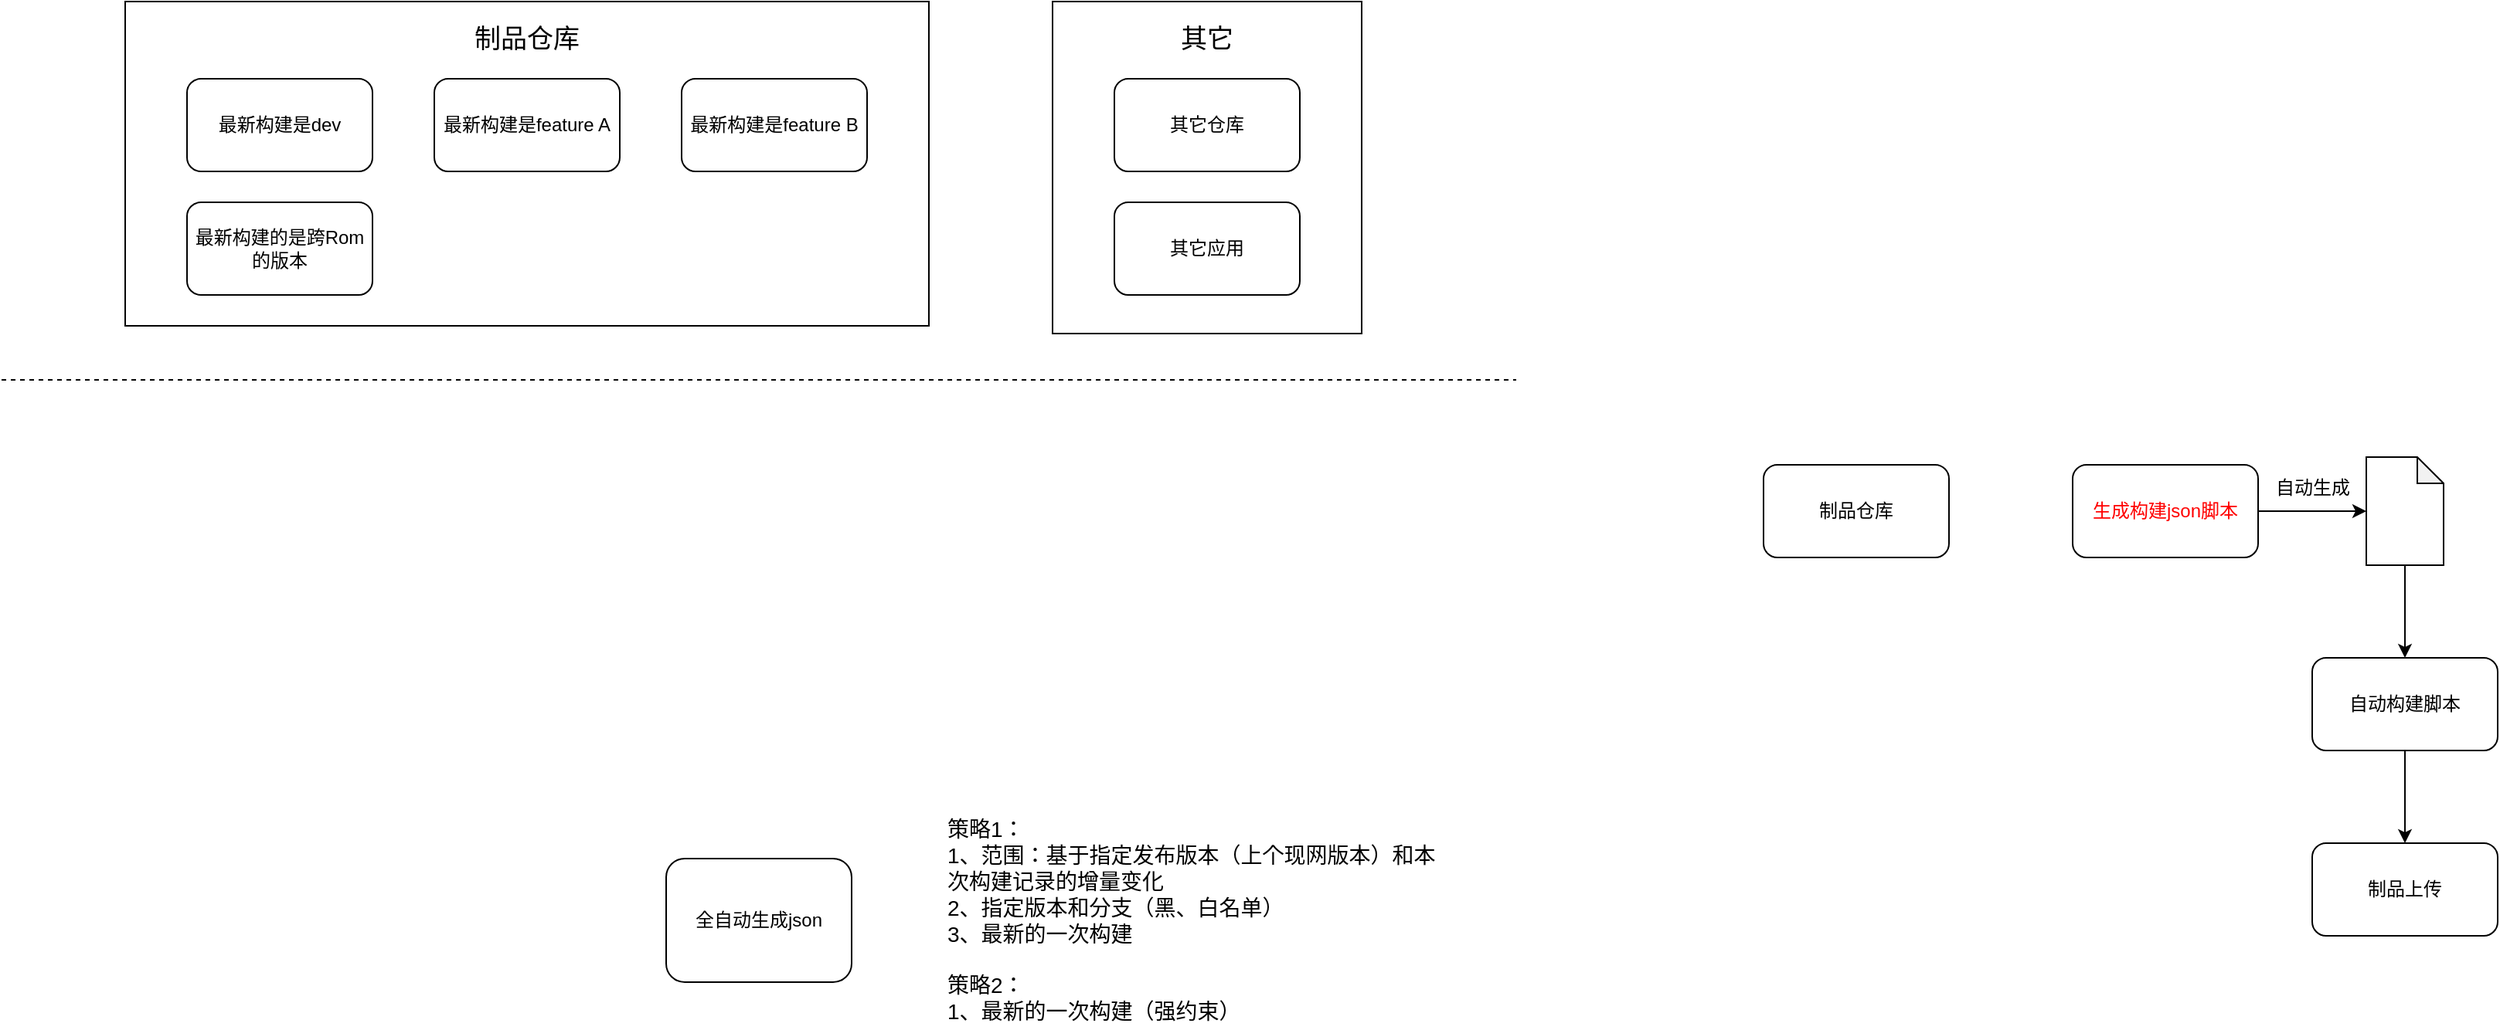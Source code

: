 <mxfile version="12.4.7" type="github">
  <diagram id="FAg1cW05P3NnOw4gdnMJ" name="Page-1">
    <mxGraphModel dx="1149" dy="507" grid="1" gridSize="10" guides="1" tooltips="1" connect="1" arrows="1" fold="1" page="1" pageScale="1" pageWidth="827" pageHeight="1169" math="0" shadow="0">
      <root>
        <mxCell id="0"/>
        <mxCell id="1" parent="0"/>
        <mxCell id="vgUbjpSqmQ3m78ZxgBPh-3" value="" style="rounded=0;whiteSpace=wrap;html=1;" parent="1" vertex="1">
          <mxGeometry x="80" y="25" width="520" height="210" as="geometry"/>
        </mxCell>
        <mxCell id="HkO8PeexPBnHm8WG3Wcb-1" value="最新构建是dev" style="rounded=1;whiteSpace=wrap;html=1;" parent="1" vertex="1">
          <mxGeometry x="120" y="75" width="120" height="60" as="geometry"/>
        </mxCell>
        <mxCell id="vgUbjpSqmQ3m78ZxgBPh-1" value="最新构建是feature A" style="rounded=1;whiteSpace=wrap;html=1;" parent="1" vertex="1">
          <mxGeometry x="280" y="75" width="120" height="60" as="geometry"/>
        </mxCell>
        <mxCell id="vgUbjpSqmQ3m78ZxgBPh-2" value="最新构建是feature B" style="rounded=1;whiteSpace=wrap;html=1;" parent="1" vertex="1">
          <mxGeometry x="440" y="75" width="120" height="60" as="geometry"/>
        </mxCell>
        <mxCell id="vgUbjpSqmQ3m78ZxgBPh-4" value="全自动生成json" style="rounded=1;whiteSpace=wrap;html=1;" parent="1" vertex="1">
          <mxGeometry x="430" y="580" width="120" height="80" as="geometry"/>
        </mxCell>
        <mxCell id="vgUbjpSqmQ3m78ZxgBPh-22" value="策略1：&lt;br&gt;1、范围：基于指定发布版本（上个现网版本）和本次构建记录的增量变化&lt;br style=&quot;font-size: 14px&quot;&gt;2、指定版本和分支（黑、白名单）&lt;br style=&quot;font-size: 14px&quot;&gt;3、最新的一次构建&lt;br&gt;&lt;br&gt;策略2：&lt;br&gt;1、最新的一次构建（强约束）" style="text;html=1;strokeColor=none;fillColor=none;align=left;verticalAlign=middle;whiteSpace=wrap;rounded=0;fontSize=14;" parent="1" vertex="1">
          <mxGeometry x="610" y="550" width="320" height="140" as="geometry"/>
        </mxCell>
        <mxCell id="7iL746voWy9-eUK7LAxA-2" value="" style="endArrow=none;dashed=1;html=1;" edge="1" parent="1">
          <mxGeometry width="50" height="50" relative="1" as="geometry">
            <mxPoint y="270" as="sourcePoint"/>
            <mxPoint x="980" y="270" as="targetPoint"/>
          </mxGeometry>
        </mxCell>
        <mxCell id="7iL746voWy9-eUK7LAxA-5" value="" style="rounded=0;whiteSpace=wrap;html=1;" vertex="1" parent="1">
          <mxGeometry x="680" y="25" width="200" height="215" as="geometry"/>
        </mxCell>
        <mxCell id="7iL746voWy9-eUK7LAxA-6" value="其它" style="text;html=1;strokeColor=none;fillColor=none;align=center;verticalAlign=middle;whiteSpace=wrap;rounded=0;fontSize=17;" vertex="1" parent="1">
          <mxGeometry x="755" y="35" width="50" height="30" as="geometry"/>
        </mxCell>
        <mxCell id="7iL746voWy9-eUK7LAxA-7" value="其它仓库" style="rounded=1;whiteSpace=wrap;html=1;" vertex="1" parent="1">
          <mxGeometry x="720" y="75" width="120" height="60" as="geometry"/>
        </mxCell>
        <mxCell id="7iL746voWy9-eUK7LAxA-8" value="其它应用" style="rounded=1;whiteSpace=wrap;html=1;" vertex="1" parent="1">
          <mxGeometry x="720" y="155" width="120" height="60" as="geometry"/>
        </mxCell>
        <mxCell id="7iL746voWy9-eUK7LAxA-9" value="最新构建的是跨Rom的版本" style="rounded=1;whiteSpace=wrap;html=1;" vertex="1" parent="1">
          <mxGeometry x="120" y="155" width="120" height="60" as="geometry"/>
        </mxCell>
        <mxCell id="7iL746voWy9-eUK7LAxA-10" value="制品仓库" style="text;html=1;strokeColor=none;fillColor=none;align=center;verticalAlign=middle;whiteSpace=wrap;rounded=0;fontSize=17;" vertex="1" parent="1">
          <mxGeometry x="290" y="35" width="100" height="30" as="geometry"/>
        </mxCell>
        <mxCell id="7iL746voWy9-eUK7LAxA-25" value="" style="edgeStyle=orthogonalEdgeStyle;rounded=0;orthogonalLoop=1;jettySize=auto;html=1;" edge="1" parent="1" source="7iL746voWy9-eUK7LAxA-12" target="7iL746voWy9-eUK7LAxA-18">
          <mxGeometry relative="1" as="geometry"/>
        </mxCell>
        <mxCell id="7iL746voWy9-eUK7LAxA-26" value="自动生成" style="text;html=1;align=center;verticalAlign=middle;resizable=0;points=[];labelBackgroundColor=#ffffff;" vertex="1" connectable="0" parent="7iL746voWy9-eUK7LAxA-25">
          <mxGeometry x="-0.171" relative="1" as="geometry">
            <mxPoint x="6" y="-15" as="offset"/>
          </mxGeometry>
        </mxCell>
        <mxCell id="7iL746voWy9-eUK7LAxA-12" value="&lt;font color=&quot;#ff0000&quot;&gt;生成构建json脚本&lt;/font&gt;" style="rounded=1;whiteSpace=wrap;html=1;" vertex="1" parent="1">
          <mxGeometry x="1340" y="325" width="120" height="60" as="geometry"/>
        </mxCell>
        <mxCell id="7iL746voWy9-eUK7LAxA-16" value="制品仓库" style="rounded=1;whiteSpace=wrap;html=1;" vertex="1" parent="1">
          <mxGeometry x="1140" y="325" width="120" height="60" as="geometry"/>
        </mxCell>
        <mxCell id="7iL746voWy9-eUK7LAxA-21" value="" style="edgeStyle=orthogonalEdgeStyle;rounded=0;orthogonalLoop=1;jettySize=auto;html=1;" edge="1" parent="1" source="7iL746voWy9-eUK7LAxA-18" target="7iL746voWy9-eUK7LAxA-19">
          <mxGeometry relative="1" as="geometry"/>
        </mxCell>
        <mxCell id="7iL746voWy9-eUK7LAxA-18" value="" style="shape=note;whiteSpace=wrap;html=1;backgroundOutline=1;darkOpacity=0.05;size=17;" vertex="1" parent="1">
          <mxGeometry x="1530" y="320" width="50" height="70" as="geometry"/>
        </mxCell>
        <mxCell id="7iL746voWy9-eUK7LAxA-23" value="" style="edgeStyle=orthogonalEdgeStyle;rounded=0;orthogonalLoop=1;jettySize=auto;html=1;" edge="1" parent="1" source="7iL746voWy9-eUK7LAxA-19" target="7iL746voWy9-eUK7LAxA-22">
          <mxGeometry relative="1" as="geometry"/>
        </mxCell>
        <mxCell id="7iL746voWy9-eUK7LAxA-19" value="自动构建脚本" style="rounded=1;whiteSpace=wrap;html=1;" vertex="1" parent="1">
          <mxGeometry x="1495" y="450" width="120" height="60" as="geometry"/>
        </mxCell>
        <mxCell id="7iL746voWy9-eUK7LAxA-22" value="制品上传" style="rounded=1;whiteSpace=wrap;html=1;" vertex="1" parent="1">
          <mxGeometry x="1495" y="570" width="120" height="60" as="geometry"/>
        </mxCell>
      </root>
    </mxGraphModel>
  </diagram>
</mxfile>
